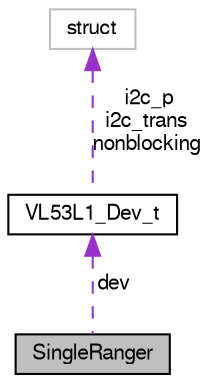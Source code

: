 digraph "SingleRanger"
{
  edge [fontname="FreeSans",fontsize="10",labelfontname="FreeSans",labelfontsize="10"];
  node [fontname="FreeSans",fontsize="10",shape=record];
  Node1 [label="SingleRanger",height=0.2,width=0.4,color="black", fillcolor="grey75", style="filled", fontcolor="black"];
  Node2 -> Node1 [dir="back",color="darkorchid3",fontsize="10",style="dashed",label=" dev" ,fontname="FreeSans"];
  Node2 [label="VL53L1_Dev_t",height=0.2,width=0.4,color="black", fillcolor="white", style="filled",URL="$vl53l1__platform_8h.html#structVL53L1__Dev__t"];
  Node3 -> Node2 [dir="back",color="darkorchid3",fontsize="10",style="dashed",label=" i2c_p\ni2c_trans\nnonblocking" ,fontname="FreeSans"];
  Node3 [label="struct",height=0.2,width=0.4,color="grey75", fillcolor="white", style="filled"];
}
